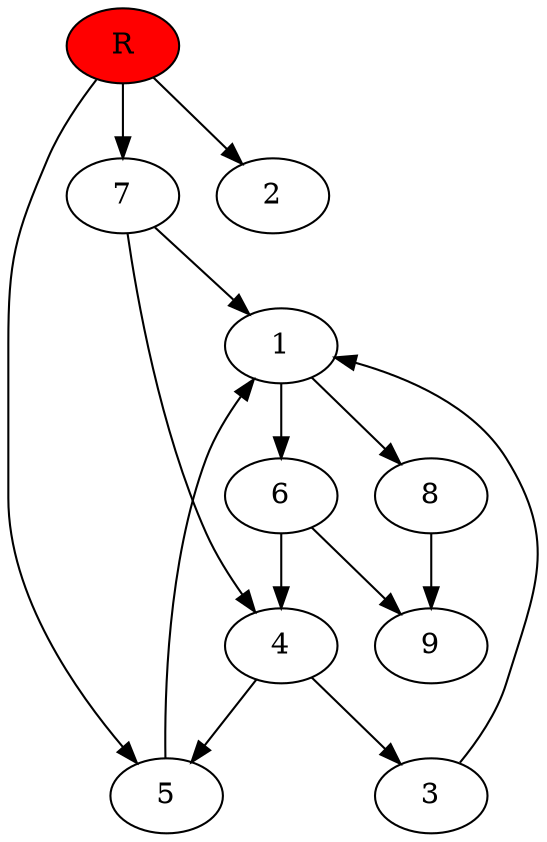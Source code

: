 digraph prb49189 {
	1
	2
	3
	4
	5
	6
	7
	8
	R [fillcolor="#ff0000" style=filled]
	1 -> 6
	1 -> 8
	3 -> 1
	4 -> 3
	4 -> 5
	5 -> 1
	6 -> 4
	6 -> 9
	7 -> 1
	7 -> 4
	8 -> 9
	R -> 2
	R -> 5
	R -> 7
}
